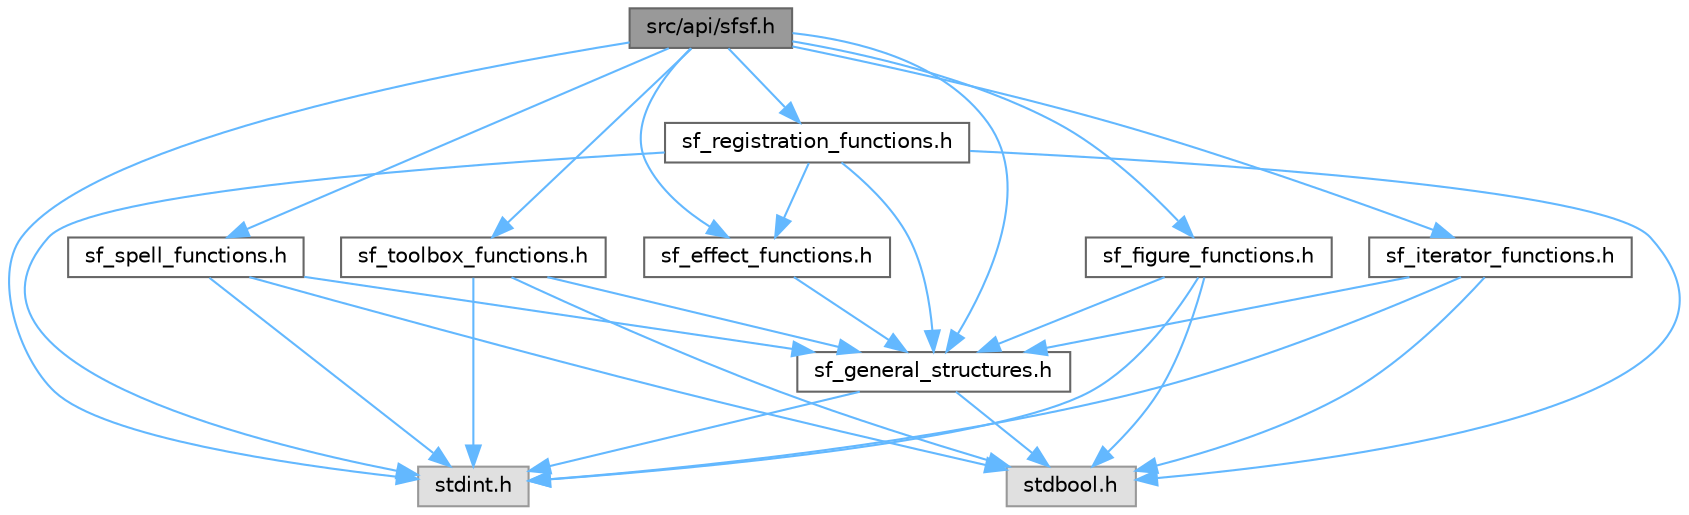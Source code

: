 digraph "src/api/sfsf.h"
{
 // LATEX_PDF_SIZE
  bgcolor="transparent";
  edge [fontname=Helvetica,fontsize=10,labelfontname=Helvetica,labelfontsize=10];
  node [fontname=Helvetica,fontsize=10,shape=box,height=0.2,width=0.4];
  Node1 [id="Node000001",label="src/api/sfsf.h",height=0.2,width=0.4,color="gray40", fillcolor="grey60", style="filled", fontcolor="black",tooltip=" "];
  Node1 -> Node2 [id="edge1_Node000001_Node000002",color="steelblue1",style="solid",tooltip=" "];
  Node2 [id="Node000002",label="sf_general_structures.h",height=0.2,width=0.4,color="grey40", fillcolor="white", style="filled",URL="$sf__general__structures_8h.html",tooltip=" "];
  Node2 -> Node3 [id="edge2_Node000002_Node000003",color="steelblue1",style="solid",tooltip=" "];
  Node3 [id="Node000003",label="stdint.h",height=0.2,width=0.4,color="grey60", fillcolor="#E0E0E0", style="filled",tooltip=" "];
  Node2 -> Node4 [id="edge3_Node000002_Node000004",color="steelblue1",style="solid",tooltip=" "];
  Node4 [id="Node000004",label="stdbool.h",height=0.2,width=0.4,color="grey60", fillcolor="#E0E0E0", style="filled",tooltip=" "];
  Node1 -> Node5 [id="edge4_Node000001_Node000005",color="steelblue1",style="solid",tooltip=" "];
  Node5 [id="Node000005",label="sf_figure_functions.h",height=0.2,width=0.4,color="grey40", fillcolor="white", style="filled",URL="$sf__figure__functions_8h.html",tooltip=" "];
  Node5 -> Node3 [id="edge5_Node000005_Node000003",color="steelblue1",style="solid",tooltip=" "];
  Node5 -> Node4 [id="edge6_Node000005_Node000004",color="steelblue1",style="solid",tooltip=" "];
  Node5 -> Node2 [id="edge7_Node000005_Node000002",color="steelblue1",style="solid",tooltip=" "];
  Node1 -> Node6 [id="edge8_Node000001_Node000006",color="steelblue1",style="solid",tooltip=" "];
  Node6 [id="Node000006",label="sf_iterator_functions.h",height=0.2,width=0.4,color="grey40", fillcolor="white", style="filled",URL="$sf__iterator__functions_8h.html",tooltip=" "];
  Node6 -> Node3 [id="edge9_Node000006_Node000003",color="steelblue1",style="solid",tooltip=" "];
  Node6 -> Node4 [id="edge10_Node000006_Node000004",color="steelblue1",style="solid",tooltip=" "];
  Node6 -> Node2 [id="edge11_Node000006_Node000002",color="steelblue1",style="solid",tooltip=" "];
  Node1 -> Node7 [id="edge12_Node000001_Node000007",color="steelblue1",style="solid",tooltip=" "];
  Node7 [id="Node000007",label="sf_spell_functions.h",height=0.2,width=0.4,color="grey40", fillcolor="white", style="filled",URL="$sf__spell__functions_8h.html",tooltip=" "];
  Node7 -> Node3 [id="edge13_Node000007_Node000003",color="steelblue1",style="solid",tooltip=" "];
  Node7 -> Node4 [id="edge14_Node000007_Node000004",color="steelblue1",style="solid",tooltip=" "];
  Node7 -> Node2 [id="edge15_Node000007_Node000002",color="steelblue1",style="solid",tooltip=" "];
  Node1 -> Node8 [id="edge16_Node000001_Node000008",color="steelblue1",style="solid",tooltip=" "];
  Node8 [id="Node000008",label="sf_effect_functions.h",height=0.2,width=0.4,color="grey40", fillcolor="white", style="filled",URL="$sf__effect__functions_8h.html",tooltip=" "];
  Node8 -> Node2 [id="edge17_Node000008_Node000002",color="steelblue1",style="solid",tooltip=" "];
  Node1 -> Node9 [id="edge18_Node000001_Node000009",color="steelblue1",style="solid",tooltip=" "];
  Node9 [id="Node000009",label="sf_toolbox_functions.h",height=0.2,width=0.4,color="grey40", fillcolor="white", style="filled",URL="$sf__toolbox__functions_8h.html",tooltip=" "];
  Node9 -> Node3 [id="edge19_Node000009_Node000003",color="steelblue1",style="solid",tooltip=" "];
  Node9 -> Node4 [id="edge20_Node000009_Node000004",color="steelblue1",style="solid",tooltip=" "];
  Node9 -> Node2 [id="edge21_Node000009_Node000002",color="steelblue1",style="solid",tooltip=" "];
  Node1 -> Node10 [id="edge22_Node000001_Node000010",color="steelblue1",style="solid",tooltip=" "];
  Node10 [id="Node000010",label="sf_registration_functions.h",height=0.2,width=0.4,color="grey40", fillcolor="white", style="filled",URL="$sf__registration__functions_8h.html",tooltip=" "];
  Node10 -> Node3 [id="edge23_Node000010_Node000003",color="steelblue1",style="solid",tooltip=" "];
  Node10 -> Node4 [id="edge24_Node000010_Node000004",color="steelblue1",style="solid",tooltip=" "];
  Node10 -> Node2 [id="edge25_Node000010_Node000002",color="steelblue1",style="solid",tooltip=" "];
  Node10 -> Node8 [id="edge26_Node000010_Node000008",color="steelblue1",style="solid",tooltip=" "];
  Node1 -> Node3 [id="edge27_Node000001_Node000003",color="steelblue1",style="solid",tooltip=" "];
}
